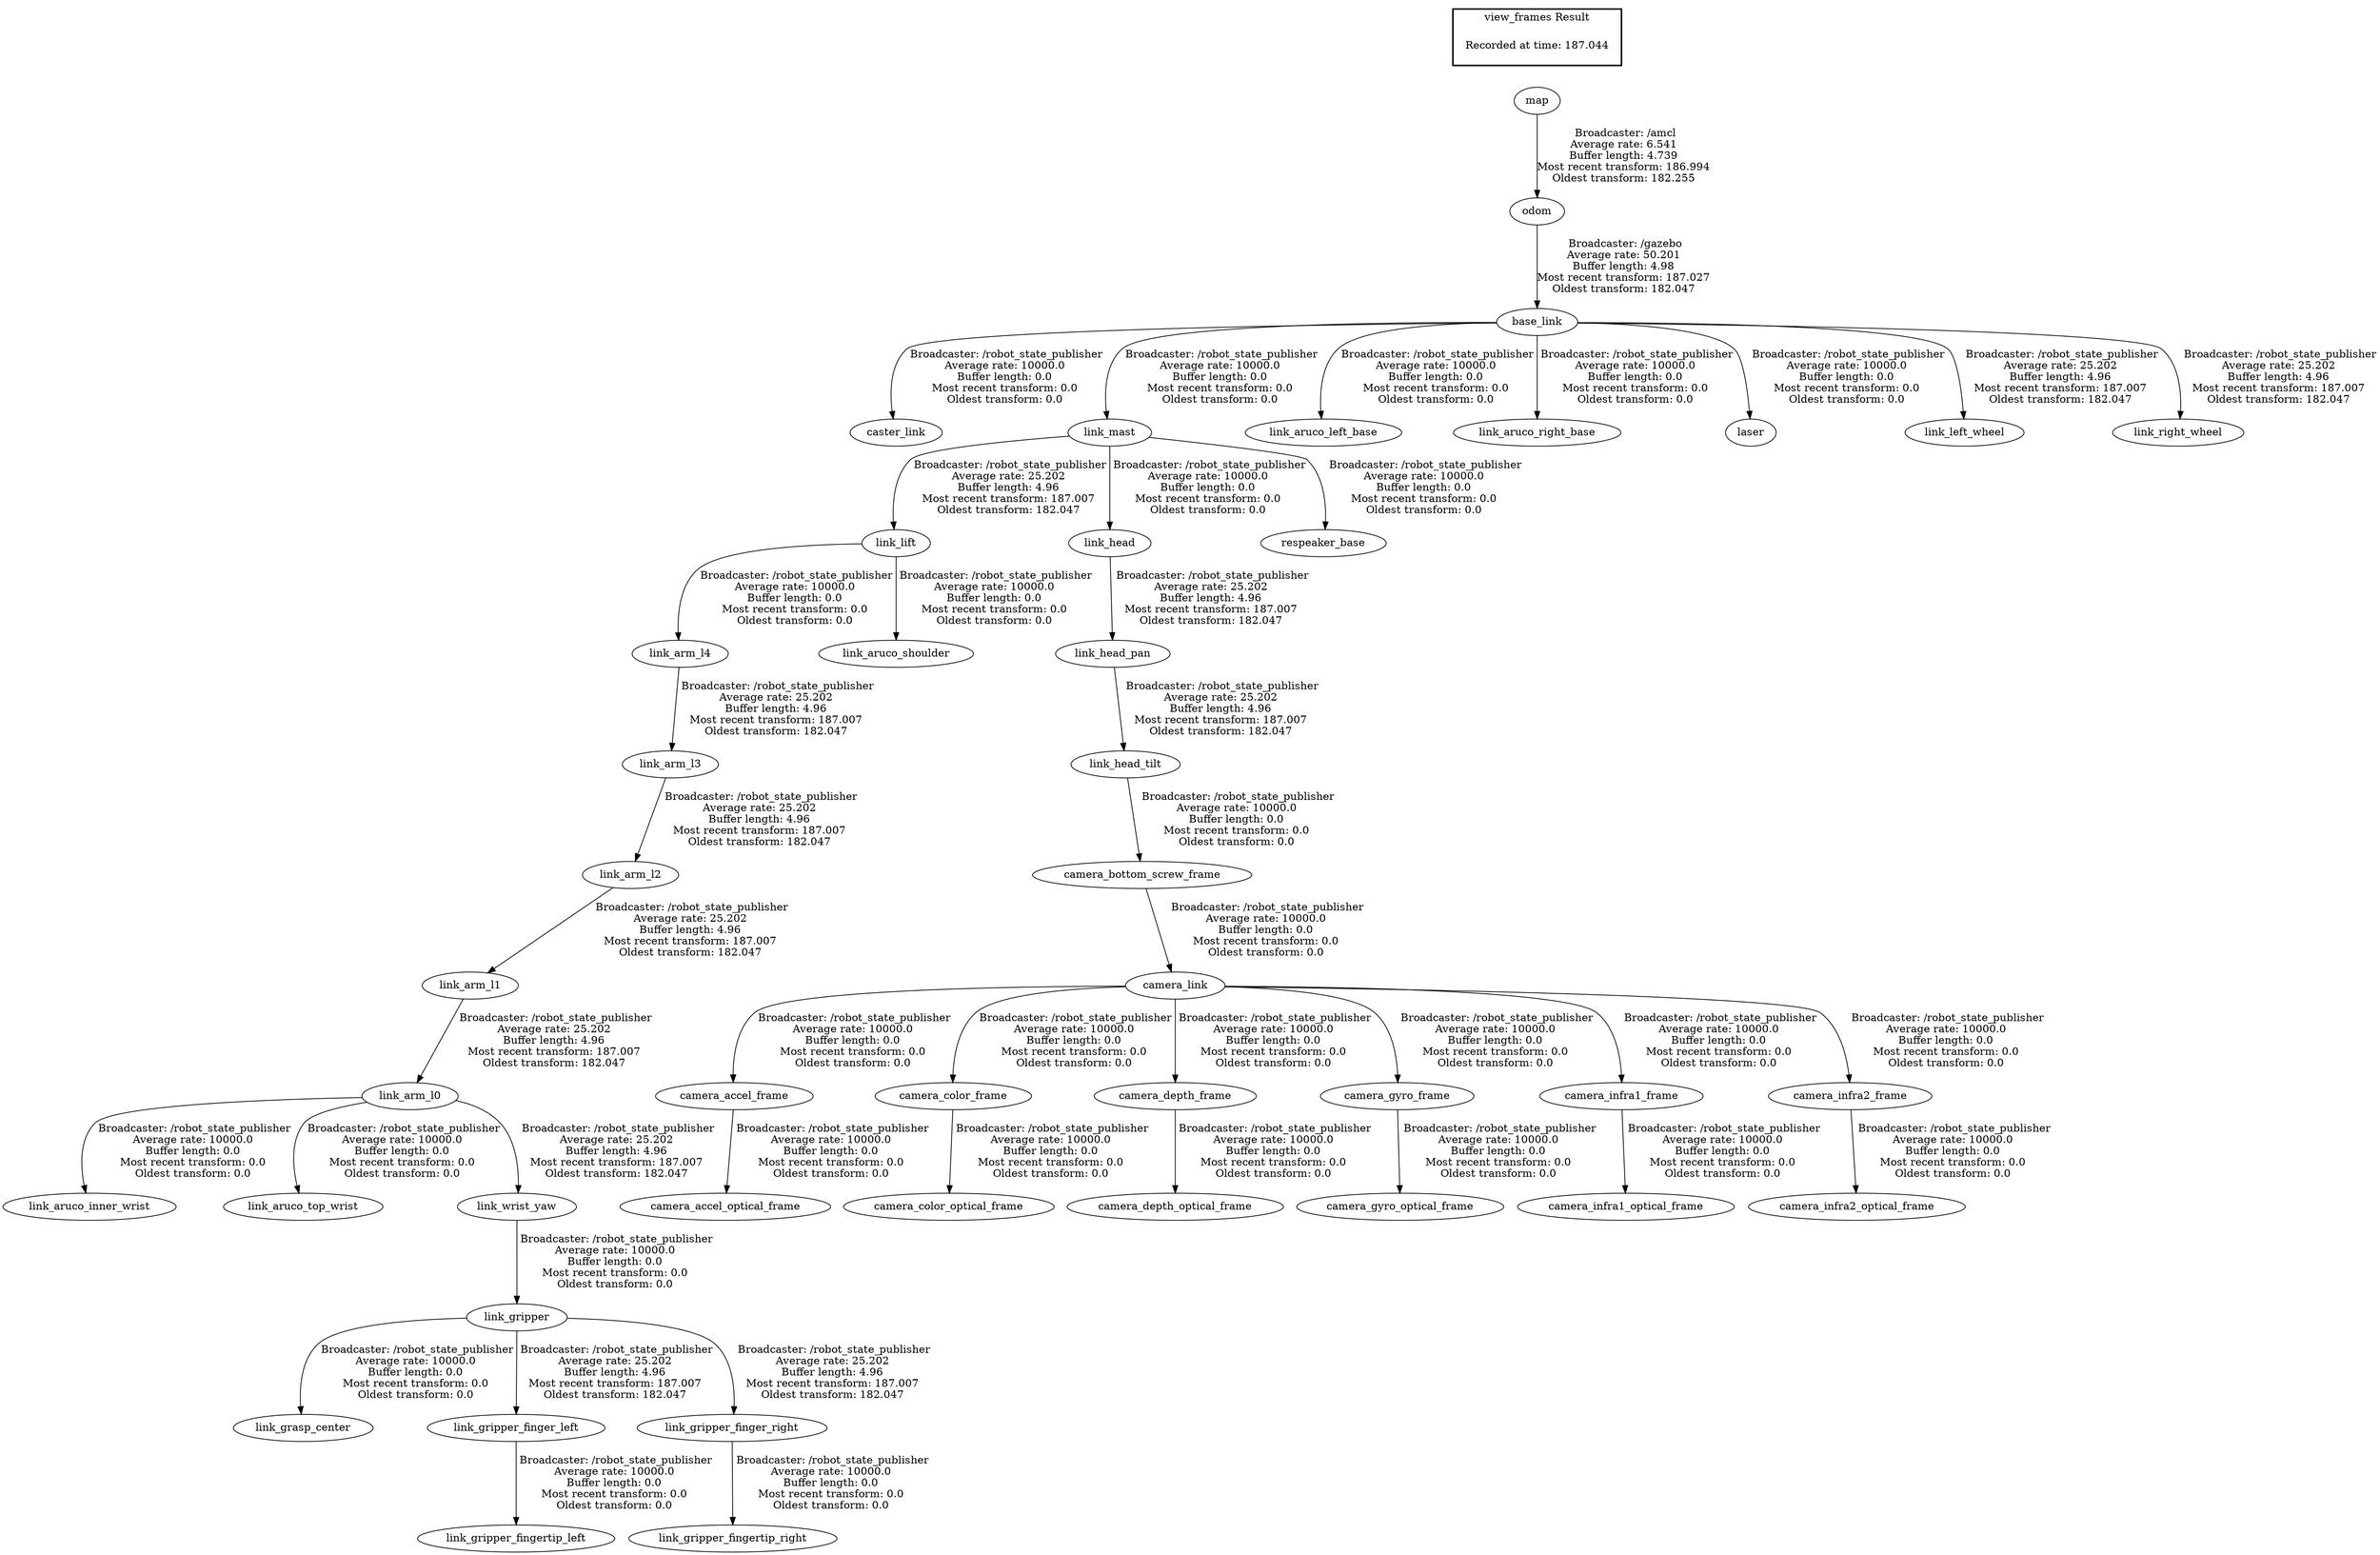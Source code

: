 digraph G {
"camera_link" -> "camera_accel_frame"[label=" Broadcaster: /robot_state_publisher\nAverage rate: 10000.0\nBuffer length: 0.0\nMost recent transform: 0.0\nOldest transform: 0.0\n"];
"camera_bottom_screw_frame" -> "camera_link"[label=" Broadcaster: /robot_state_publisher\nAverage rate: 10000.0\nBuffer length: 0.0\nMost recent transform: 0.0\nOldest transform: 0.0\n"];
"camera_accel_frame" -> "camera_accel_optical_frame"[label=" Broadcaster: /robot_state_publisher\nAverage rate: 10000.0\nBuffer length: 0.0\nMost recent transform: 0.0\nOldest transform: 0.0\n"];
"camera_link" -> "camera_color_frame"[label=" Broadcaster: /robot_state_publisher\nAverage rate: 10000.0\nBuffer length: 0.0\nMost recent transform: 0.0\nOldest transform: 0.0\n"];
"camera_color_frame" -> "camera_color_optical_frame"[label=" Broadcaster: /robot_state_publisher\nAverage rate: 10000.0\nBuffer length: 0.0\nMost recent transform: 0.0\nOldest transform: 0.0\n"];
"camera_link" -> "camera_depth_frame"[label=" Broadcaster: /robot_state_publisher\nAverage rate: 10000.0\nBuffer length: 0.0\nMost recent transform: 0.0\nOldest transform: 0.0\n"];
"camera_depth_frame" -> "camera_depth_optical_frame"[label=" Broadcaster: /robot_state_publisher\nAverage rate: 10000.0\nBuffer length: 0.0\nMost recent transform: 0.0\nOldest transform: 0.0\n"];
"camera_link" -> "camera_gyro_frame"[label=" Broadcaster: /robot_state_publisher\nAverage rate: 10000.0\nBuffer length: 0.0\nMost recent transform: 0.0\nOldest transform: 0.0\n"];
"camera_gyro_frame" -> "camera_gyro_optical_frame"[label=" Broadcaster: /robot_state_publisher\nAverage rate: 10000.0\nBuffer length: 0.0\nMost recent transform: 0.0\nOldest transform: 0.0\n"];
"camera_link" -> "camera_infra1_frame"[label=" Broadcaster: /robot_state_publisher\nAverage rate: 10000.0\nBuffer length: 0.0\nMost recent transform: 0.0\nOldest transform: 0.0\n"];
"camera_infra1_frame" -> "camera_infra1_optical_frame"[label=" Broadcaster: /robot_state_publisher\nAverage rate: 10000.0\nBuffer length: 0.0\nMost recent transform: 0.0\nOldest transform: 0.0\n"];
"camera_link" -> "camera_infra2_frame"[label=" Broadcaster: /robot_state_publisher\nAverage rate: 10000.0\nBuffer length: 0.0\nMost recent transform: 0.0\nOldest transform: 0.0\n"];
"camera_infra2_frame" -> "camera_infra2_optical_frame"[label=" Broadcaster: /robot_state_publisher\nAverage rate: 10000.0\nBuffer length: 0.0\nMost recent transform: 0.0\nOldest transform: 0.0\n"];
"link_head_tilt" -> "camera_bottom_screw_frame"[label=" Broadcaster: /robot_state_publisher\nAverage rate: 10000.0\nBuffer length: 0.0\nMost recent transform: 0.0\nOldest transform: 0.0\n"];
"link_head_pan" -> "link_head_tilt"[label=" Broadcaster: /robot_state_publisher\nAverage rate: 25.202\nBuffer length: 4.96\nMost recent transform: 187.007\nOldest transform: 182.047\n"];
"base_link" -> "caster_link"[label=" Broadcaster: /robot_state_publisher\nAverage rate: 10000.0\nBuffer length: 0.0\nMost recent transform: 0.0\nOldest transform: 0.0\n"];
"odom" -> "base_link"[label=" Broadcaster: /gazebo\nAverage rate: 50.201\nBuffer length: 4.98\nMost recent transform: 187.027\nOldest transform: 182.047\n"];
"link_lift" -> "link_arm_l4"[label=" Broadcaster: /robot_state_publisher\nAverage rate: 10000.0\nBuffer length: 0.0\nMost recent transform: 0.0\nOldest transform: 0.0\n"];
"link_mast" -> "link_lift"[label=" Broadcaster: /robot_state_publisher\nAverage rate: 25.202\nBuffer length: 4.96\nMost recent transform: 187.007\nOldest transform: 182.047\n"];
"link_arm_l0" -> "link_aruco_inner_wrist"[label=" Broadcaster: /robot_state_publisher\nAverage rate: 10000.0\nBuffer length: 0.0\nMost recent transform: 0.0\nOldest transform: 0.0\n"];
"link_arm_l1" -> "link_arm_l0"[label=" Broadcaster: /robot_state_publisher\nAverage rate: 25.202\nBuffer length: 4.96\nMost recent transform: 187.007\nOldest transform: 182.047\n"];
"base_link" -> "link_aruco_left_base"[label=" Broadcaster: /robot_state_publisher\nAverage rate: 10000.0\nBuffer length: 0.0\nMost recent transform: 0.0\nOldest transform: 0.0\n"];
"base_link" -> "link_aruco_right_base"[label=" Broadcaster: /robot_state_publisher\nAverage rate: 10000.0\nBuffer length: 0.0\nMost recent transform: 0.0\nOldest transform: 0.0\n"];
"link_lift" -> "link_aruco_shoulder"[label=" Broadcaster: /robot_state_publisher\nAverage rate: 10000.0\nBuffer length: 0.0\nMost recent transform: 0.0\nOldest transform: 0.0\n"];
"link_arm_l0" -> "link_aruco_top_wrist"[label=" Broadcaster: /robot_state_publisher\nAverage rate: 10000.0\nBuffer length: 0.0\nMost recent transform: 0.0\nOldest transform: 0.0\n"];
"link_gripper" -> "link_grasp_center"[label=" Broadcaster: /robot_state_publisher\nAverage rate: 10000.0\nBuffer length: 0.0\nMost recent transform: 0.0\nOldest transform: 0.0\n"];
"link_wrist_yaw" -> "link_gripper"[label=" Broadcaster: /robot_state_publisher\nAverage rate: 10000.0\nBuffer length: 0.0\nMost recent transform: 0.0\nOldest transform: 0.0\n"];
"link_arm_l0" -> "link_wrist_yaw"[label=" Broadcaster: /robot_state_publisher\nAverage rate: 25.202\nBuffer length: 4.96\nMost recent transform: 187.007\nOldest transform: 182.047\n"];
"link_gripper_finger_left" -> "link_gripper_fingertip_left"[label=" Broadcaster: /robot_state_publisher\nAverage rate: 10000.0\nBuffer length: 0.0\nMost recent transform: 0.0\nOldest transform: 0.0\n"];
"link_gripper" -> "link_gripper_finger_left"[label=" Broadcaster: /robot_state_publisher\nAverage rate: 25.202\nBuffer length: 4.96\nMost recent transform: 187.007\nOldest transform: 182.047\n"];
"link_gripper_finger_right" -> "link_gripper_fingertip_right"[label=" Broadcaster: /robot_state_publisher\nAverage rate: 10000.0\nBuffer length: 0.0\nMost recent transform: 0.0\nOldest transform: 0.0\n"];
"link_gripper" -> "link_gripper_finger_right"[label=" Broadcaster: /robot_state_publisher\nAverage rate: 25.202\nBuffer length: 4.96\nMost recent transform: 187.007\nOldest transform: 182.047\n"];
"link_mast" -> "link_head"[label=" Broadcaster: /robot_state_publisher\nAverage rate: 10000.0\nBuffer length: 0.0\nMost recent transform: 0.0\nOldest transform: 0.0\n"];
"base_link" -> "link_mast"[label=" Broadcaster: /robot_state_publisher\nAverage rate: 10000.0\nBuffer length: 0.0\nMost recent transform: 0.0\nOldest transform: 0.0\n"];
"base_link" -> "laser"[label=" Broadcaster: /robot_state_publisher\nAverage rate: 10000.0\nBuffer length: 0.0\nMost recent transform: 0.0\nOldest transform: 0.0\n"];
"link_mast" -> "respeaker_base"[label=" Broadcaster: /robot_state_publisher\nAverage rate: 10000.0\nBuffer length: 0.0\nMost recent transform: 0.0\nOldest transform: 0.0\n"];
"link_arm_l2" -> "link_arm_l1"[label=" Broadcaster: /robot_state_publisher\nAverage rate: 25.202\nBuffer length: 4.96\nMost recent transform: 187.007\nOldest transform: 182.047\n"];
"link_arm_l3" -> "link_arm_l2"[label=" Broadcaster: /robot_state_publisher\nAverage rate: 25.202\nBuffer length: 4.96\nMost recent transform: 187.007\nOldest transform: 182.047\n"];
"link_arm_l4" -> "link_arm_l3"[label=" Broadcaster: /robot_state_publisher\nAverage rate: 25.202\nBuffer length: 4.96\nMost recent transform: 187.007\nOldest transform: 182.047\n"];
"link_head" -> "link_head_pan"[label=" Broadcaster: /robot_state_publisher\nAverage rate: 25.202\nBuffer length: 4.96\nMost recent transform: 187.007\nOldest transform: 182.047\n"];
"base_link" -> "link_left_wheel"[label=" Broadcaster: /robot_state_publisher\nAverage rate: 25.202\nBuffer length: 4.96\nMost recent transform: 187.007\nOldest transform: 182.047\n"];
"base_link" -> "link_right_wheel"[label=" Broadcaster: /robot_state_publisher\nAverage rate: 25.202\nBuffer length: 4.96\nMost recent transform: 187.007\nOldest transform: 182.047\n"];
"map" -> "odom"[label=" Broadcaster: /amcl\nAverage rate: 6.541\nBuffer length: 4.739\nMost recent transform: 186.994\nOldest transform: 182.255\n"];
edge [style=invis];
 subgraph cluster_legend { style=bold; color=black; label ="view_frames Result";
"Recorded at time: 187.044"[ shape=plaintext ] ;
}->"map";
}